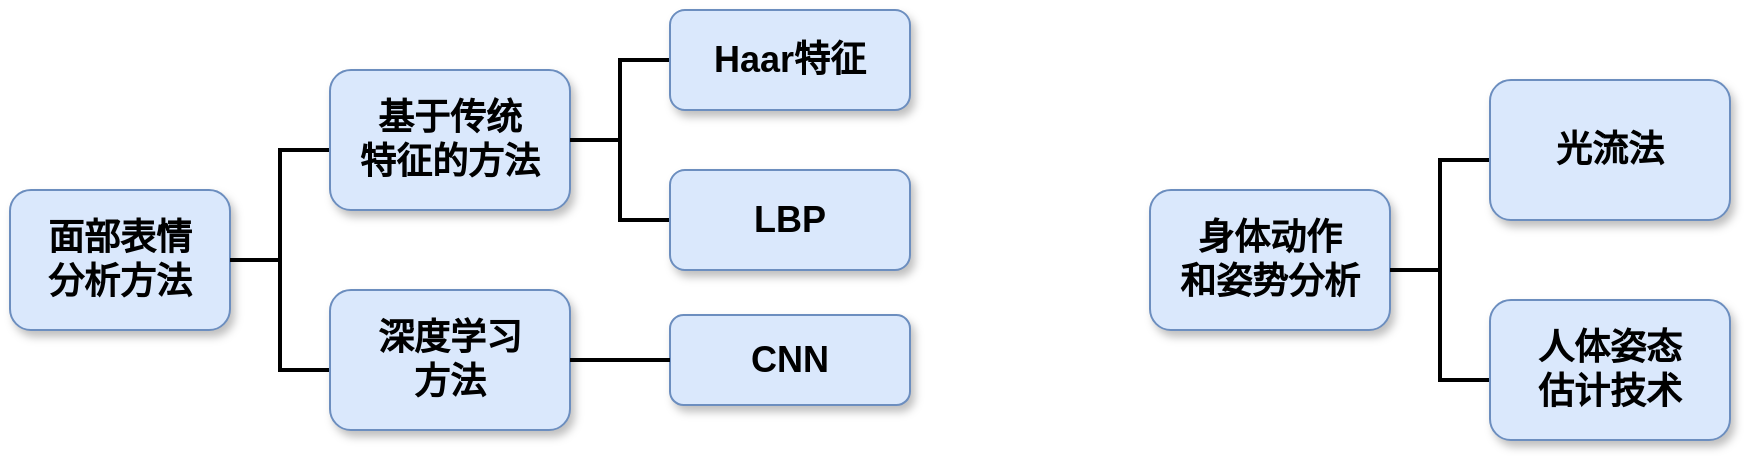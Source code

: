 <mxfile version="25.0.3">
  <diagram name="第 1 页" id="PckmU6Xt-LkvL1CVS-IU">
    <mxGraphModel dx="1213" dy="768" grid="1" gridSize="10" guides="1" tooltips="1" connect="1" arrows="1" fold="1" page="1" pageScale="1" pageWidth="827" pageHeight="1169" math="0" shadow="0">
      <root>
        <mxCell id="0" />
        <mxCell id="1" parent="0" />
        <mxCell id="4vzzuv3VRGTA68ks-000-1" value="&lt;font style=&quot;font-size: 18px;&quot;&gt;&lt;b&gt;面部表情&lt;/b&gt;&lt;/font&gt;&lt;div&gt;&lt;font style=&quot;font-size: 18px;&quot;&gt;&lt;b&gt;分析方法&lt;/b&gt;&lt;/font&gt;&lt;/div&gt;" style="rounded=1;whiteSpace=wrap;html=1;fillColor=#dae8fc;strokeColor=#6c8ebf;gradientColor=none;glass=0;shadow=1;" vertex="1" parent="1">
          <mxGeometry x="50" y="280" width="110" height="70" as="geometry" />
        </mxCell>
        <mxCell id="4vzzuv3VRGTA68ks-000-2" value="" style="strokeWidth=2;html=1;shape=mxgraph.flowchart.annotation_2;align=left;labelPosition=right;pointerEvents=1;" vertex="1" parent="1">
          <mxGeometry x="160" y="260" width="50" height="110" as="geometry" />
        </mxCell>
        <mxCell id="4vzzuv3VRGTA68ks-000-4" value="&lt;span style=&quot;font-size: 18px;&quot;&gt;&lt;b&gt;基于传统&lt;/b&gt;&lt;/span&gt;&lt;div&gt;&lt;span style=&quot;font-size: 18px;&quot;&gt;&lt;b&gt;特征的方法&lt;/b&gt;&lt;/span&gt;&lt;/div&gt;" style="rounded=1;whiteSpace=wrap;html=1;fillColor=#dae8fc;strokeColor=#6c8ebf;gradientColor=none;glass=0;shadow=1;" vertex="1" parent="1">
          <mxGeometry x="210" y="220" width="120" height="70" as="geometry" />
        </mxCell>
        <mxCell id="4vzzuv3VRGTA68ks-000-6" value="&lt;span style=&quot;font-size: 18px;&quot;&gt;&lt;b&gt;深度学习&lt;/b&gt;&lt;/span&gt;&lt;div&gt;&lt;span style=&quot;font-size: 18px;&quot;&gt;&lt;b&gt;方法&lt;/b&gt;&lt;/span&gt;&lt;/div&gt;" style="rounded=1;whiteSpace=wrap;html=1;fillColor=#dae8fc;strokeColor=#6c8ebf;gradientColor=none;glass=0;shadow=1;" vertex="1" parent="1">
          <mxGeometry x="210" y="330" width="120" height="70" as="geometry" />
        </mxCell>
        <mxCell id="4vzzuv3VRGTA68ks-000-7" value="" style="strokeWidth=2;html=1;shape=mxgraph.flowchart.annotation_2;align=left;labelPosition=right;pointerEvents=1;" vertex="1" parent="1">
          <mxGeometry x="330" y="215" width="50" height="80" as="geometry" />
        </mxCell>
        <mxCell id="4vzzuv3VRGTA68ks-000-8" value="&lt;span style=&quot;font-size: 18px;&quot;&gt;&lt;b&gt;Haar特征&lt;/b&gt;&lt;/span&gt;" style="rounded=1;whiteSpace=wrap;html=1;fillColor=#dae8fc;strokeColor=#6c8ebf;gradientColor=none;glass=0;shadow=1;" vertex="1" parent="1">
          <mxGeometry x="380" y="190" width="120" height="50" as="geometry" />
        </mxCell>
        <mxCell id="4vzzuv3VRGTA68ks-000-9" value="&lt;span style=&quot;font-size: 18px;&quot;&gt;&lt;b&gt;LBP&lt;/b&gt;&lt;/span&gt;" style="rounded=1;whiteSpace=wrap;html=1;fillColor=#dae8fc;strokeColor=#6c8ebf;gradientColor=none;glass=0;shadow=1;" vertex="1" parent="1">
          <mxGeometry x="380" y="270" width="120" height="50" as="geometry" />
        </mxCell>
        <mxCell id="4vzzuv3VRGTA68ks-000-10" value="&lt;span style=&quot;font-size: 18px;&quot;&gt;&lt;b&gt;CNN&lt;/b&gt;&lt;/span&gt;" style="rounded=1;whiteSpace=wrap;html=1;fillColor=#dae8fc;strokeColor=#6c8ebf;gradientColor=none;glass=0;shadow=1;" vertex="1" parent="1">
          <mxGeometry x="380" y="342.5" width="120" height="45" as="geometry" />
        </mxCell>
        <mxCell id="4vzzuv3VRGTA68ks-000-15" value="" style="endArrow=none;html=1;rounded=0;exitX=1;exitY=0.5;exitDx=0;exitDy=0;entryX=0;entryY=0.5;entryDx=0;entryDy=0;strokeWidth=2;" edge="1" parent="1" source="4vzzuv3VRGTA68ks-000-6" target="4vzzuv3VRGTA68ks-000-10">
          <mxGeometry width="50" height="50" relative="1" as="geometry">
            <mxPoint x="390" y="420" as="sourcePoint" />
            <mxPoint x="370" y="370" as="targetPoint" />
          </mxGeometry>
        </mxCell>
        <mxCell id="4vzzuv3VRGTA68ks-000-16" value="&lt;span style=&quot;font-size: 18px;&quot;&gt;&lt;b&gt;身体动作&lt;/b&gt;&lt;/span&gt;&lt;div&gt;&lt;span style=&quot;font-size: 18px;&quot;&gt;&lt;b&gt;和&lt;/b&gt;&lt;/span&gt;&lt;b style=&quot;font-size: 18px; background-color: initial;&quot;&gt;姿势分析&lt;/b&gt;&lt;/div&gt;" style="rounded=1;whiteSpace=wrap;html=1;fillColor=#dae8fc;strokeColor=#6c8ebf;gradientColor=none;glass=0;shadow=1;" vertex="1" parent="1">
          <mxGeometry x="620" y="280" width="120" height="70" as="geometry" />
        </mxCell>
        <mxCell id="4vzzuv3VRGTA68ks-000-17" value="" style="strokeWidth=2;html=1;shape=mxgraph.flowchart.annotation_2;align=left;labelPosition=right;pointerEvents=1;" vertex="1" parent="1">
          <mxGeometry x="740" y="265" width="50" height="110" as="geometry" />
        </mxCell>
        <mxCell id="4vzzuv3VRGTA68ks-000-18" value="&lt;span style=&quot;font-size: 18px;&quot;&gt;&lt;b&gt;光流法&lt;/b&gt;&lt;/span&gt;" style="rounded=1;whiteSpace=wrap;html=1;fillColor=#dae8fc;strokeColor=#6c8ebf;gradientColor=none;glass=0;shadow=1;" vertex="1" parent="1">
          <mxGeometry x="790" y="225" width="120" height="70" as="geometry" />
        </mxCell>
        <mxCell id="4vzzuv3VRGTA68ks-000-19" value="&lt;span style=&quot;font-size: 18px;&quot;&gt;&lt;b&gt;人体姿态&lt;/b&gt;&lt;/span&gt;&lt;div&gt;&lt;span style=&quot;font-size: 18px;&quot;&gt;&lt;b&gt;估计技术&lt;/b&gt;&lt;/span&gt;&lt;/div&gt;" style="rounded=1;whiteSpace=wrap;html=1;fillColor=#dae8fc;strokeColor=#6c8ebf;gradientColor=none;glass=0;shadow=1;" vertex="1" parent="1">
          <mxGeometry x="790" y="335" width="120" height="70" as="geometry" />
        </mxCell>
      </root>
    </mxGraphModel>
  </diagram>
</mxfile>

